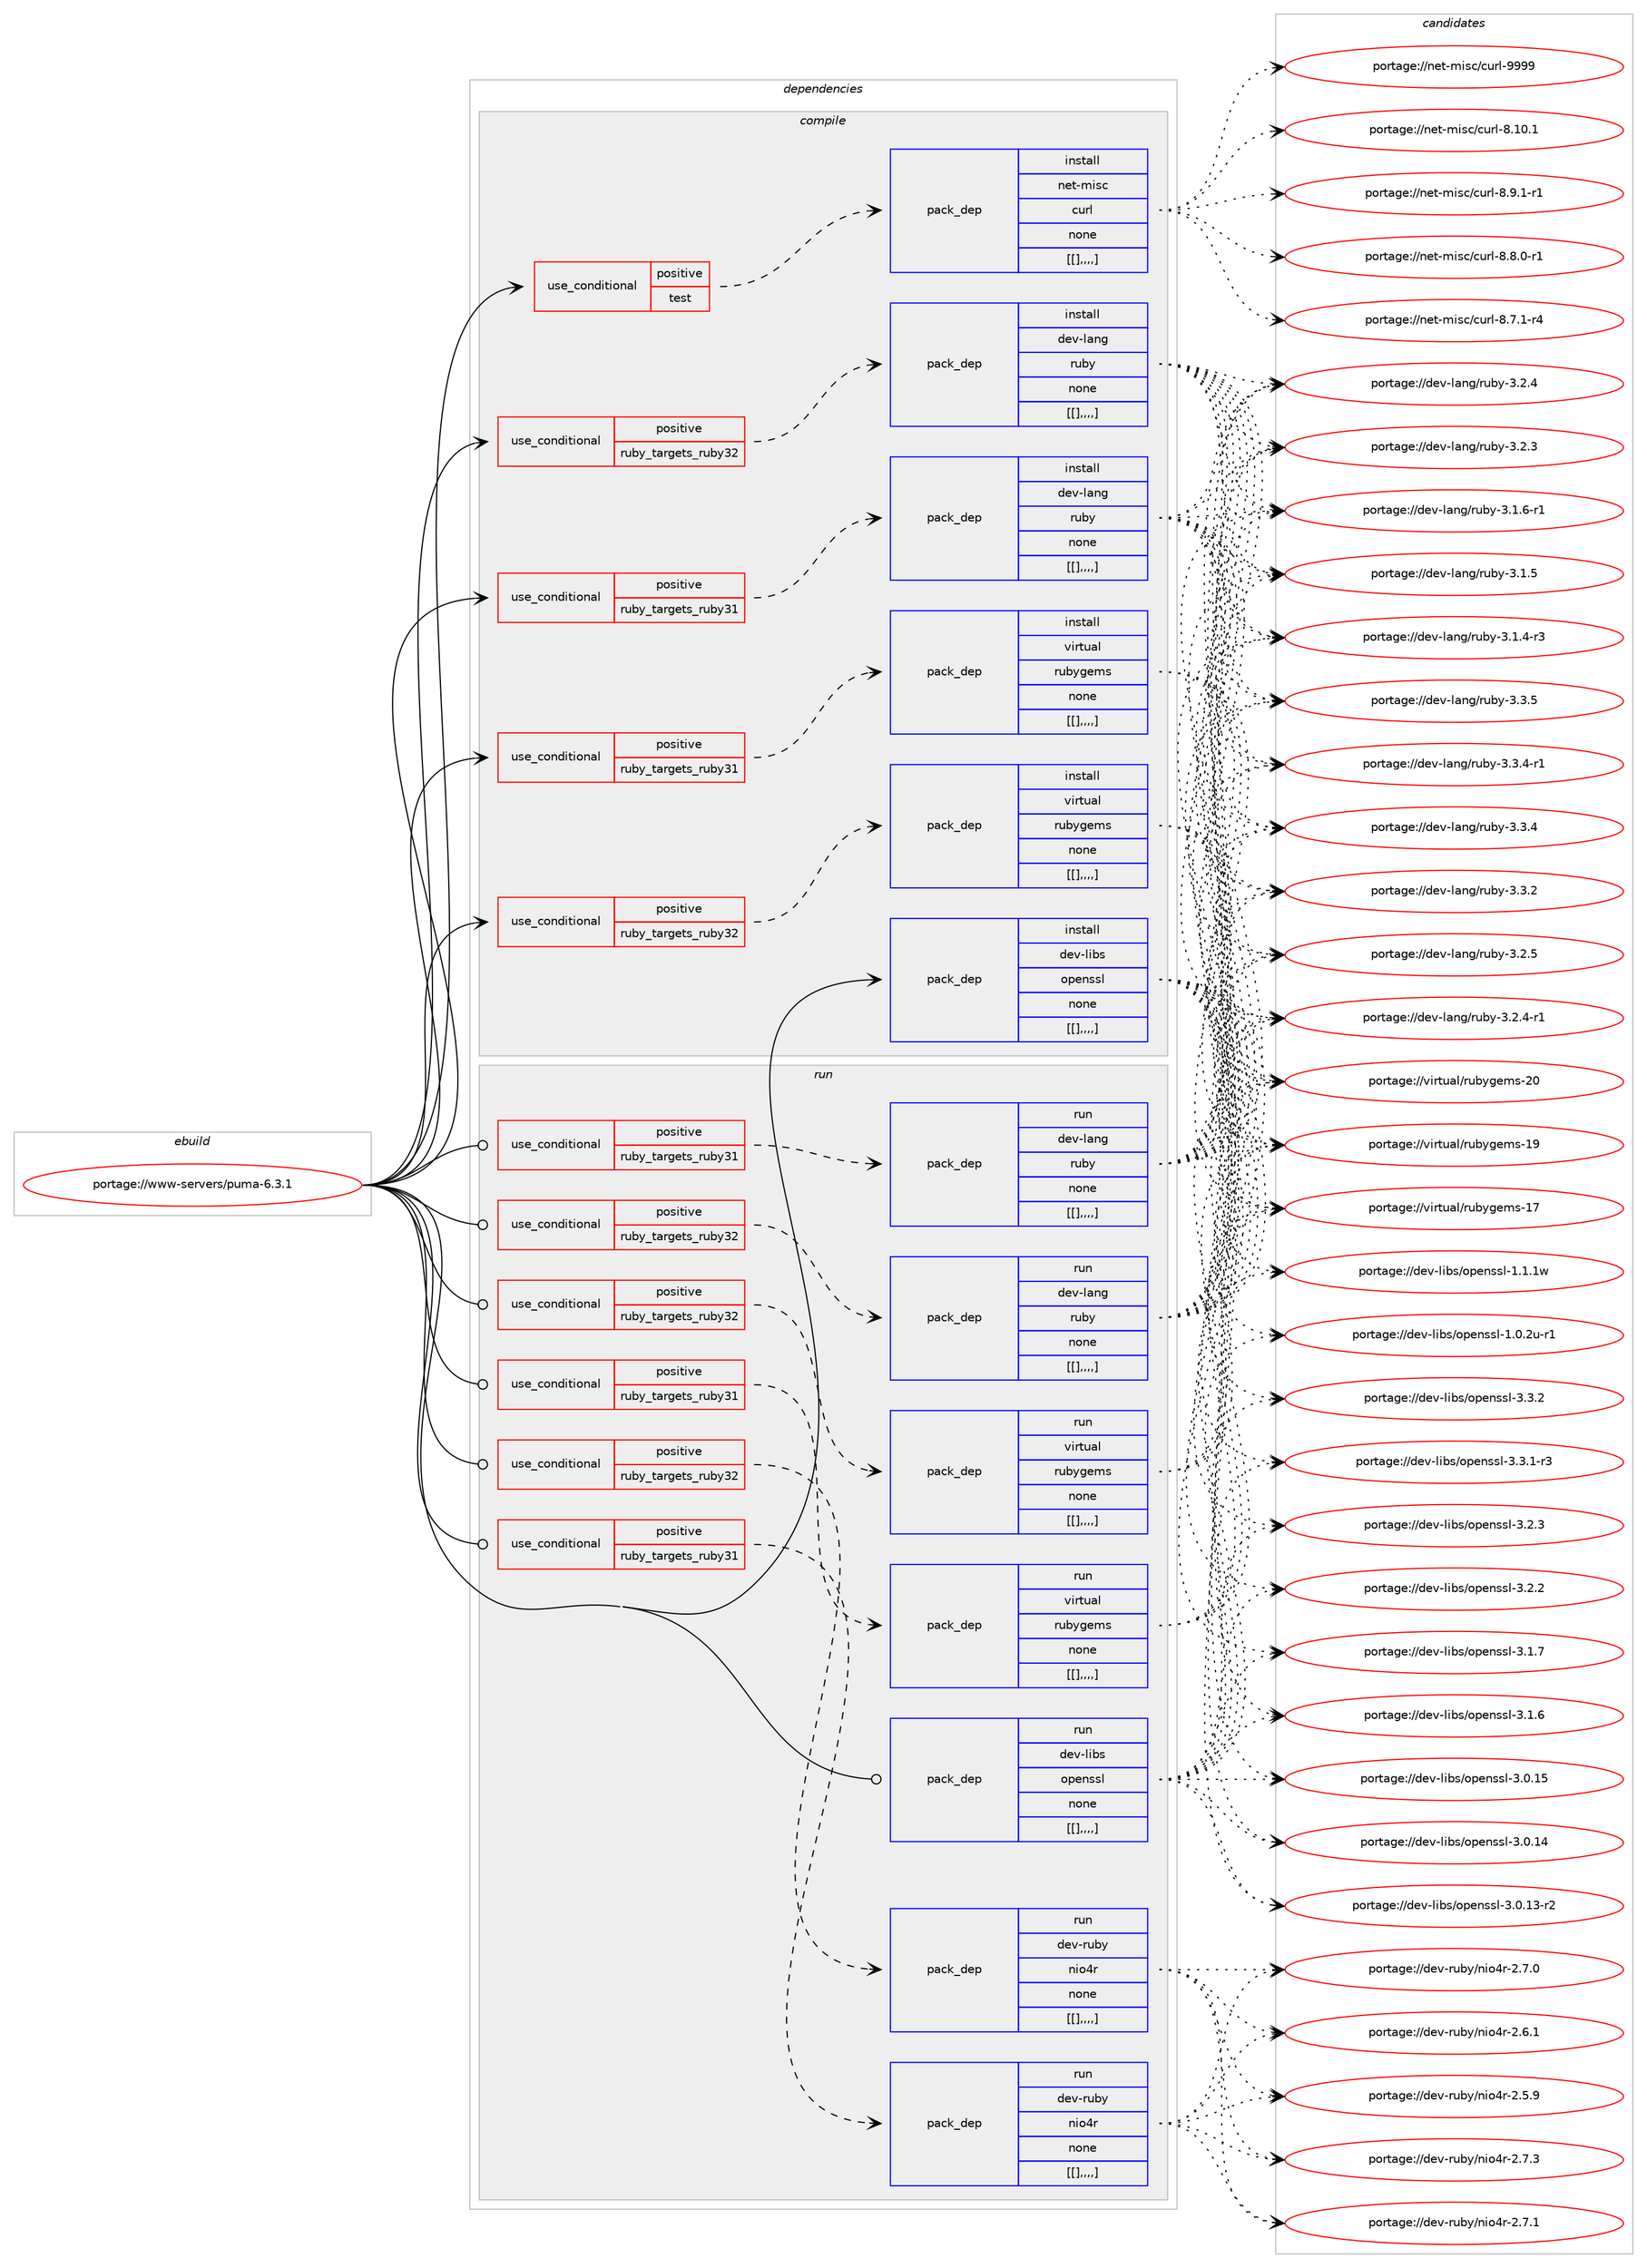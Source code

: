 digraph prolog {

# *************
# Graph options
# *************

newrank=true;
concentrate=true;
compound=true;
graph [rankdir=LR,fontname=Helvetica,fontsize=10,ranksep=1.5];#, ranksep=2.5, nodesep=0.2];
edge  [arrowhead=vee];
node  [fontname=Helvetica,fontsize=10];

# **********
# The ebuild
# **********

subgraph cluster_leftcol {
color=gray;
label=<<i>ebuild</i>>;
id [label="portage://www-servers/puma-6.3.1", color=red, width=4, href="../www-servers/puma-6.3.1.svg"];
}

# ****************
# The dependencies
# ****************

subgraph cluster_midcol {
color=gray;
label=<<i>dependencies</i>>;
subgraph cluster_compile {
fillcolor="#eeeeee";
style=filled;
label=<<i>compile</i>>;
subgraph cond127723 {
dependency477119 [label=<<TABLE BORDER="0" CELLBORDER="1" CELLSPACING="0" CELLPADDING="4"><TR><TD ROWSPAN="3" CELLPADDING="10">use_conditional</TD></TR><TR><TD>positive</TD></TR><TR><TD>ruby_targets_ruby31</TD></TR></TABLE>>, shape=none, color=red];
subgraph pack345783 {
dependency477190 [label=<<TABLE BORDER="0" CELLBORDER="1" CELLSPACING="0" CELLPADDING="4" WIDTH="220"><TR><TD ROWSPAN="6" CELLPADDING="30">pack_dep</TD></TR><TR><TD WIDTH="110">install</TD></TR><TR><TD>dev-lang</TD></TR><TR><TD>ruby</TD></TR><TR><TD>none</TD></TR><TR><TD>[[],,,,]</TD></TR></TABLE>>, shape=none, color=blue];
}
dependency477119:e -> dependency477190:w [weight=20,style="dashed",arrowhead="vee"];
}
id:e -> dependency477119:w [weight=20,style="solid",arrowhead="vee"];
subgraph cond127772 {
dependency477232 [label=<<TABLE BORDER="0" CELLBORDER="1" CELLSPACING="0" CELLPADDING="4"><TR><TD ROWSPAN="3" CELLPADDING="10">use_conditional</TD></TR><TR><TD>positive</TD></TR><TR><TD>ruby_targets_ruby31</TD></TR></TABLE>>, shape=none, color=red];
subgraph pack345841 {
dependency477255 [label=<<TABLE BORDER="0" CELLBORDER="1" CELLSPACING="0" CELLPADDING="4" WIDTH="220"><TR><TD ROWSPAN="6" CELLPADDING="30">pack_dep</TD></TR><TR><TD WIDTH="110">install</TD></TR><TR><TD>virtual</TD></TR><TR><TD>rubygems</TD></TR><TR><TD>none</TD></TR><TR><TD>[[],,,,]</TD></TR></TABLE>>, shape=none, color=blue];
}
dependency477232:e -> dependency477255:w [weight=20,style="dashed",arrowhead="vee"];
}
id:e -> dependency477232:w [weight=20,style="solid",arrowhead="vee"];
subgraph cond127812 {
dependency477452 [label=<<TABLE BORDER="0" CELLBORDER="1" CELLSPACING="0" CELLPADDING="4"><TR><TD ROWSPAN="3" CELLPADDING="10">use_conditional</TD></TR><TR><TD>positive</TD></TR><TR><TD>ruby_targets_ruby32</TD></TR></TABLE>>, shape=none, color=red];
subgraph pack345978 {
dependency477467 [label=<<TABLE BORDER="0" CELLBORDER="1" CELLSPACING="0" CELLPADDING="4" WIDTH="220"><TR><TD ROWSPAN="6" CELLPADDING="30">pack_dep</TD></TR><TR><TD WIDTH="110">install</TD></TR><TR><TD>dev-lang</TD></TR><TR><TD>ruby</TD></TR><TR><TD>none</TD></TR><TR><TD>[[],,,,]</TD></TR></TABLE>>, shape=none, color=blue];
}
dependency477452:e -> dependency477467:w [weight=20,style="dashed",arrowhead="vee"];
}
id:e -> dependency477452:w [weight=20,style="solid",arrowhead="vee"];
subgraph cond127878 {
dependency477530 [label=<<TABLE BORDER="0" CELLBORDER="1" CELLSPACING="0" CELLPADDING="4"><TR><TD ROWSPAN="3" CELLPADDING="10">use_conditional</TD></TR><TR><TD>positive</TD></TR><TR><TD>ruby_targets_ruby32</TD></TR></TABLE>>, shape=none, color=red];
subgraph pack346016 {
dependency477532 [label=<<TABLE BORDER="0" CELLBORDER="1" CELLSPACING="0" CELLPADDING="4" WIDTH="220"><TR><TD ROWSPAN="6" CELLPADDING="30">pack_dep</TD></TR><TR><TD WIDTH="110">install</TD></TR><TR><TD>virtual</TD></TR><TR><TD>rubygems</TD></TR><TR><TD>none</TD></TR><TR><TD>[[],,,,]</TD></TR></TABLE>>, shape=none, color=blue];
}
dependency477530:e -> dependency477532:w [weight=20,style="dashed",arrowhead="vee"];
}
id:e -> dependency477530:w [weight=20,style="solid",arrowhead="vee"];
subgraph cond127881 {
dependency477538 [label=<<TABLE BORDER="0" CELLBORDER="1" CELLSPACING="0" CELLPADDING="4"><TR><TD ROWSPAN="3" CELLPADDING="10">use_conditional</TD></TR><TR><TD>positive</TD></TR><TR><TD>test</TD></TR></TABLE>>, shape=none, color=red];
subgraph pack346021 {
dependency477614 [label=<<TABLE BORDER="0" CELLBORDER="1" CELLSPACING="0" CELLPADDING="4" WIDTH="220"><TR><TD ROWSPAN="6" CELLPADDING="30">pack_dep</TD></TR><TR><TD WIDTH="110">install</TD></TR><TR><TD>net-misc</TD></TR><TR><TD>curl</TD></TR><TR><TD>none</TD></TR><TR><TD>[[],,,,]</TD></TR></TABLE>>, shape=none, color=blue];
}
dependency477538:e -> dependency477614:w [weight=20,style="dashed",arrowhead="vee"];
}
id:e -> dependency477538:w [weight=20,style="solid",arrowhead="vee"];
subgraph pack346077 {
dependency477696 [label=<<TABLE BORDER="0" CELLBORDER="1" CELLSPACING="0" CELLPADDING="4" WIDTH="220"><TR><TD ROWSPAN="6" CELLPADDING="30">pack_dep</TD></TR><TR><TD WIDTH="110">install</TD></TR><TR><TD>dev-libs</TD></TR><TR><TD>openssl</TD></TR><TR><TD>none</TD></TR><TR><TD>[[],,,,]</TD></TR></TABLE>>, shape=none, color=blue];
}
id:e -> dependency477696:w [weight=20,style="solid",arrowhead="vee"];
}
subgraph cluster_compileandrun {
fillcolor="#eeeeee";
style=filled;
label=<<i>compile and run</i>>;
}
subgraph cluster_run {
fillcolor="#eeeeee";
style=filled;
label=<<i>run</i>>;
subgraph cond127945 {
dependency477791 [label=<<TABLE BORDER="0" CELLBORDER="1" CELLSPACING="0" CELLPADDING="4"><TR><TD ROWSPAN="3" CELLPADDING="10">use_conditional</TD></TR><TR><TD>positive</TD></TR><TR><TD>ruby_targets_ruby31</TD></TR></TABLE>>, shape=none, color=red];
subgraph pack346203 {
dependency477874 [label=<<TABLE BORDER="0" CELLBORDER="1" CELLSPACING="0" CELLPADDING="4" WIDTH="220"><TR><TD ROWSPAN="6" CELLPADDING="30">pack_dep</TD></TR><TR><TD WIDTH="110">run</TD></TR><TR><TD>dev-lang</TD></TR><TR><TD>ruby</TD></TR><TR><TD>none</TD></TR><TR><TD>[[],,,,]</TD></TR></TABLE>>, shape=none, color=blue];
}
dependency477791:e -> dependency477874:w [weight=20,style="dashed",arrowhead="vee"];
}
id:e -> dependency477791:w [weight=20,style="solid",arrowhead="odot"];
subgraph cond128001 {
dependency477916 [label=<<TABLE BORDER="0" CELLBORDER="1" CELLSPACING="0" CELLPADDING="4"><TR><TD ROWSPAN="3" CELLPADDING="10">use_conditional</TD></TR><TR><TD>positive</TD></TR><TR><TD>ruby_targets_ruby31</TD></TR></TABLE>>, shape=none, color=red];
subgraph pack346294 {
dependency477974 [label=<<TABLE BORDER="0" CELLBORDER="1" CELLSPACING="0" CELLPADDING="4" WIDTH="220"><TR><TD ROWSPAN="6" CELLPADDING="30">pack_dep</TD></TR><TR><TD WIDTH="110">run</TD></TR><TR><TD>dev-ruby</TD></TR><TR><TD>nio4r</TD></TR><TR><TD>none</TD></TR><TR><TD>[[],,,,]</TD></TR></TABLE>>, shape=none, color=blue];
}
dependency477916:e -> dependency477974:w [weight=20,style="dashed",arrowhead="vee"];
}
id:e -> dependency477916:w [weight=20,style="solid",arrowhead="odot"];
subgraph cond128039 {
dependency478026 [label=<<TABLE BORDER="0" CELLBORDER="1" CELLSPACING="0" CELLPADDING="4"><TR><TD ROWSPAN="3" CELLPADDING="10">use_conditional</TD></TR><TR><TD>positive</TD></TR><TR><TD>ruby_targets_ruby31</TD></TR></TABLE>>, shape=none, color=red];
subgraph pack346368 {
dependency478069 [label=<<TABLE BORDER="0" CELLBORDER="1" CELLSPACING="0" CELLPADDING="4" WIDTH="220"><TR><TD ROWSPAN="6" CELLPADDING="30">pack_dep</TD></TR><TR><TD WIDTH="110">run</TD></TR><TR><TD>virtual</TD></TR><TR><TD>rubygems</TD></TR><TR><TD>none</TD></TR><TR><TD>[[],,,,]</TD></TR></TABLE>>, shape=none, color=blue];
}
dependency478026:e -> dependency478069:w [weight=20,style="dashed",arrowhead="vee"];
}
id:e -> dependency478026:w [weight=20,style="solid",arrowhead="odot"];
subgraph cond128051 {
dependency478110 [label=<<TABLE BORDER="0" CELLBORDER="1" CELLSPACING="0" CELLPADDING="4"><TR><TD ROWSPAN="3" CELLPADDING="10">use_conditional</TD></TR><TR><TD>positive</TD></TR><TR><TD>ruby_targets_ruby32</TD></TR></TABLE>>, shape=none, color=red];
subgraph pack346479 {
dependency478266 [label=<<TABLE BORDER="0" CELLBORDER="1" CELLSPACING="0" CELLPADDING="4" WIDTH="220"><TR><TD ROWSPAN="6" CELLPADDING="30">pack_dep</TD></TR><TR><TD WIDTH="110">run</TD></TR><TR><TD>dev-lang</TD></TR><TR><TD>ruby</TD></TR><TR><TD>none</TD></TR><TR><TD>[[],,,,]</TD></TR></TABLE>>, shape=none, color=blue];
}
dependency478110:e -> dependency478266:w [weight=20,style="dashed",arrowhead="vee"];
}
id:e -> dependency478110:w [weight=20,style="solid",arrowhead="odot"];
subgraph cond128104 {
dependency478277 [label=<<TABLE BORDER="0" CELLBORDER="1" CELLSPACING="0" CELLPADDING="4"><TR><TD ROWSPAN="3" CELLPADDING="10">use_conditional</TD></TR><TR><TD>positive</TD></TR><TR><TD>ruby_targets_ruby32</TD></TR></TABLE>>, shape=none, color=red];
subgraph pack346545 {
dependency478294 [label=<<TABLE BORDER="0" CELLBORDER="1" CELLSPACING="0" CELLPADDING="4" WIDTH="220"><TR><TD ROWSPAN="6" CELLPADDING="30">pack_dep</TD></TR><TR><TD WIDTH="110">run</TD></TR><TR><TD>dev-ruby</TD></TR><TR><TD>nio4r</TD></TR><TR><TD>none</TD></TR><TR><TD>[[],,,,]</TD></TR></TABLE>>, shape=none, color=blue];
}
dependency478277:e -> dependency478294:w [weight=20,style="dashed",arrowhead="vee"];
}
id:e -> dependency478277:w [weight=20,style="solid",arrowhead="odot"];
subgraph cond128116 {
dependency478336 [label=<<TABLE BORDER="0" CELLBORDER="1" CELLSPACING="0" CELLPADDING="4"><TR><TD ROWSPAN="3" CELLPADDING="10">use_conditional</TD></TR><TR><TD>positive</TD></TR><TR><TD>ruby_targets_ruby32</TD></TR></TABLE>>, shape=none, color=red];
subgraph pack346622 {
dependency478418 [label=<<TABLE BORDER="0" CELLBORDER="1" CELLSPACING="0" CELLPADDING="4" WIDTH="220"><TR><TD ROWSPAN="6" CELLPADDING="30">pack_dep</TD></TR><TR><TD WIDTH="110">run</TD></TR><TR><TD>virtual</TD></TR><TR><TD>rubygems</TD></TR><TR><TD>none</TD></TR><TR><TD>[[],,,,]</TD></TR></TABLE>>, shape=none, color=blue];
}
dependency478336:e -> dependency478418:w [weight=20,style="dashed",arrowhead="vee"];
}
id:e -> dependency478336:w [weight=20,style="solid",arrowhead="odot"];
subgraph pack346655 {
dependency478442 [label=<<TABLE BORDER="0" CELLBORDER="1" CELLSPACING="0" CELLPADDING="4" WIDTH="220"><TR><TD ROWSPAN="6" CELLPADDING="30">pack_dep</TD></TR><TR><TD WIDTH="110">run</TD></TR><TR><TD>dev-libs</TD></TR><TR><TD>openssl</TD></TR><TR><TD>none</TD></TR><TR><TD>[[],,,,]</TD></TR></TABLE>>, shape=none, color=blue];
}
id:e -> dependency478442:w [weight=20,style="solid",arrowhead="odot"];
}
}

# **************
# The candidates
# **************

subgraph cluster_choices {
rank=same;
color=gray;
label=<<i>candidates</i>>;

subgraph choice345106 {
color=black;
nodesep=1;
choice10010111845108971101034711411798121455146514653 [label="portage://dev-lang/ruby-3.3.5", color=red, width=4,href="../dev-lang/ruby-3.3.5.svg"];
choice100101118451089711010347114117981214551465146524511449 [label="portage://dev-lang/ruby-3.3.4-r1", color=red, width=4,href="../dev-lang/ruby-3.3.4-r1.svg"];
choice10010111845108971101034711411798121455146514652 [label="portage://dev-lang/ruby-3.3.4", color=red, width=4,href="../dev-lang/ruby-3.3.4.svg"];
choice10010111845108971101034711411798121455146514650 [label="portage://dev-lang/ruby-3.3.2", color=red, width=4,href="../dev-lang/ruby-3.3.2.svg"];
choice10010111845108971101034711411798121455146504653 [label="portage://dev-lang/ruby-3.2.5", color=red, width=4,href="../dev-lang/ruby-3.2.5.svg"];
choice100101118451089711010347114117981214551465046524511449 [label="portage://dev-lang/ruby-3.2.4-r1", color=red, width=4,href="../dev-lang/ruby-3.2.4-r1.svg"];
choice10010111845108971101034711411798121455146504652 [label="portage://dev-lang/ruby-3.2.4", color=red, width=4,href="../dev-lang/ruby-3.2.4.svg"];
choice10010111845108971101034711411798121455146504651 [label="portage://dev-lang/ruby-3.2.3", color=red, width=4,href="../dev-lang/ruby-3.2.3.svg"];
choice100101118451089711010347114117981214551464946544511449 [label="portage://dev-lang/ruby-3.1.6-r1", color=red, width=4,href="../dev-lang/ruby-3.1.6-r1.svg"];
choice10010111845108971101034711411798121455146494653 [label="portage://dev-lang/ruby-3.1.5", color=red, width=4,href="../dev-lang/ruby-3.1.5.svg"];
choice100101118451089711010347114117981214551464946524511451 [label="portage://dev-lang/ruby-3.1.4-r3", color=red, width=4,href="../dev-lang/ruby-3.1.4-r3.svg"];
dependency477190:e -> choice10010111845108971101034711411798121455146514653:w [style=dotted,weight="100"];
dependency477190:e -> choice100101118451089711010347114117981214551465146524511449:w [style=dotted,weight="100"];
dependency477190:e -> choice10010111845108971101034711411798121455146514652:w [style=dotted,weight="100"];
dependency477190:e -> choice10010111845108971101034711411798121455146514650:w [style=dotted,weight="100"];
dependency477190:e -> choice10010111845108971101034711411798121455146504653:w [style=dotted,weight="100"];
dependency477190:e -> choice100101118451089711010347114117981214551465046524511449:w [style=dotted,weight="100"];
dependency477190:e -> choice10010111845108971101034711411798121455146504652:w [style=dotted,weight="100"];
dependency477190:e -> choice10010111845108971101034711411798121455146504651:w [style=dotted,weight="100"];
dependency477190:e -> choice100101118451089711010347114117981214551464946544511449:w [style=dotted,weight="100"];
dependency477190:e -> choice10010111845108971101034711411798121455146494653:w [style=dotted,weight="100"];
dependency477190:e -> choice100101118451089711010347114117981214551464946524511451:w [style=dotted,weight="100"];
}
subgraph choice345126 {
color=black;
nodesep=1;
choice118105114116117971084711411798121103101109115455048 [label="portage://virtual/rubygems-20", color=red, width=4,href="../virtual/rubygems-20.svg"];
choice118105114116117971084711411798121103101109115454957 [label="portage://virtual/rubygems-19", color=red, width=4,href="../virtual/rubygems-19.svg"];
choice118105114116117971084711411798121103101109115454955 [label="portage://virtual/rubygems-17", color=red, width=4,href="../virtual/rubygems-17.svg"];
dependency477255:e -> choice118105114116117971084711411798121103101109115455048:w [style=dotted,weight="100"];
dependency477255:e -> choice118105114116117971084711411798121103101109115454957:w [style=dotted,weight="100"];
dependency477255:e -> choice118105114116117971084711411798121103101109115454955:w [style=dotted,weight="100"];
}
subgraph choice345129 {
color=black;
nodesep=1;
choice10010111845108971101034711411798121455146514653 [label="portage://dev-lang/ruby-3.3.5", color=red, width=4,href="../dev-lang/ruby-3.3.5.svg"];
choice100101118451089711010347114117981214551465146524511449 [label="portage://dev-lang/ruby-3.3.4-r1", color=red, width=4,href="../dev-lang/ruby-3.3.4-r1.svg"];
choice10010111845108971101034711411798121455146514652 [label="portage://dev-lang/ruby-3.3.4", color=red, width=4,href="../dev-lang/ruby-3.3.4.svg"];
choice10010111845108971101034711411798121455146514650 [label="portage://dev-lang/ruby-3.3.2", color=red, width=4,href="../dev-lang/ruby-3.3.2.svg"];
choice10010111845108971101034711411798121455146504653 [label="portage://dev-lang/ruby-3.2.5", color=red, width=4,href="../dev-lang/ruby-3.2.5.svg"];
choice100101118451089711010347114117981214551465046524511449 [label="portage://dev-lang/ruby-3.2.4-r1", color=red, width=4,href="../dev-lang/ruby-3.2.4-r1.svg"];
choice10010111845108971101034711411798121455146504652 [label="portage://dev-lang/ruby-3.2.4", color=red, width=4,href="../dev-lang/ruby-3.2.4.svg"];
choice10010111845108971101034711411798121455146504651 [label="portage://dev-lang/ruby-3.2.3", color=red, width=4,href="../dev-lang/ruby-3.2.3.svg"];
choice100101118451089711010347114117981214551464946544511449 [label="portage://dev-lang/ruby-3.1.6-r1", color=red, width=4,href="../dev-lang/ruby-3.1.6-r1.svg"];
choice10010111845108971101034711411798121455146494653 [label="portage://dev-lang/ruby-3.1.5", color=red, width=4,href="../dev-lang/ruby-3.1.5.svg"];
choice100101118451089711010347114117981214551464946524511451 [label="portage://dev-lang/ruby-3.1.4-r3", color=red, width=4,href="../dev-lang/ruby-3.1.4-r3.svg"];
dependency477467:e -> choice10010111845108971101034711411798121455146514653:w [style=dotted,weight="100"];
dependency477467:e -> choice100101118451089711010347114117981214551465146524511449:w [style=dotted,weight="100"];
dependency477467:e -> choice10010111845108971101034711411798121455146514652:w [style=dotted,weight="100"];
dependency477467:e -> choice10010111845108971101034711411798121455146514650:w [style=dotted,weight="100"];
dependency477467:e -> choice10010111845108971101034711411798121455146504653:w [style=dotted,weight="100"];
dependency477467:e -> choice100101118451089711010347114117981214551465046524511449:w [style=dotted,weight="100"];
dependency477467:e -> choice10010111845108971101034711411798121455146504652:w [style=dotted,weight="100"];
dependency477467:e -> choice10010111845108971101034711411798121455146504651:w [style=dotted,weight="100"];
dependency477467:e -> choice100101118451089711010347114117981214551464946544511449:w [style=dotted,weight="100"];
dependency477467:e -> choice10010111845108971101034711411798121455146494653:w [style=dotted,weight="100"];
dependency477467:e -> choice100101118451089711010347114117981214551464946524511451:w [style=dotted,weight="100"];
}
subgraph choice345141 {
color=black;
nodesep=1;
choice118105114116117971084711411798121103101109115455048 [label="portage://virtual/rubygems-20", color=red, width=4,href="../virtual/rubygems-20.svg"];
choice118105114116117971084711411798121103101109115454957 [label="portage://virtual/rubygems-19", color=red, width=4,href="../virtual/rubygems-19.svg"];
choice118105114116117971084711411798121103101109115454955 [label="portage://virtual/rubygems-17", color=red, width=4,href="../virtual/rubygems-17.svg"];
dependency477532:e -> choice118105114116117971084711411798121103101109115455048:w [style=dotted,weight="100"];
dependency477532:e -> choice118105114116117971084711411798121103101109115454957:w [style=dotted,weight="100"];
dependency477532:e -> choice118105114116117971084711411798121103101109115454955:w [style=dotted,weight="100"];
}
subgraph choice345185 {
color=black;
nodesep=1;
choice110101116451091051159947991171141084557575757 [label="portage://net-misc/curl-9999", color=red, width=4,href="../net-misc/curl-9999.svg"];
choice1101011164510910511599479911711410845564649484649 [label="portage://net-misc/curl-8.10.1", color=red, width=4,href="../net-misc/curl-8.10.1.svg"];
choice110101116451091051159947991171141084556465746494511449 [label="portage://net-misc/curl-8.9.1-r1", color=red, width=4,href="../net-misc/curl-8.9.1-r1.svg"];
choice110101116451091051159947991171141084556465646484511449 [label="portage://net-misc/curl-8.8.0-r1", color=red, width=4,href="../net-misc/curl-8.8.0-r1.svg"];
choice110101116451091051159947991171141084556465546494511452 [label="portage://net-misc/curl-8.7.1-r4", color=red, width=4,href="../net-misc/curl-8.7.1-r4.svg"];
dependency477614:e -> choice110101116451091051159947991171141084557575757:w [style=dotted,weight="100"];
dependency477614:e -> choice1101011164510910511599479911711410845564649484649:w [style=dotted,weight="100"];
dependency477614:e -> choice110101116451091051159947991171141084556465746494511449:w [style=dotted,weight="100"];
dependency477614:e -> choice110101116451091051159947991171141084556465646484511449:w [style=dotted,weight="100"];
dependency477614:e -> choice110101116451091051159947991171141084556465546494511452:w [style=dotted,weight="100"];
}
subgraph choice345220 {
color=black;
nodesep=1;
choice100101118451081059811547111112101110115115108455146514650 [label="portage://dev-libs/openssl-3.3.2", color=red, width=4,href="../dev-libs/openssl-3.3.2.svg"];
choice1001011184510810598115471111121011101151151084551465146494511451 [label="portage://dev-libs/openssl-3.3.1-r3", color=red, width=4,href="../dev-libs/openssl-3.3.1-r3.svg"];
choice100101118451081059811547111112101110115115108455146504651 [label="portage://dev-libs/openssl-3.2.3", color=red, width=4,href="../dev-libs/openssl-3.2.3.svg"];
choice100101118451081059811547111112101110115115108455146504650 [label="portage://dev-libs/openssl-3.2.2", color=red, width=4,href="../dev-libs/openssl-3.2.2.svg"];
choice100101118451081059811547111112101110115115108455146494655 [label="portage://dev-libs/openssl-3.1.7", color=red, width=4,href="../dev-libs/openssl-3.1.7.svg"];
choice100101118451081059811547111112101110115115108455146494654 [label="portage://dev-libs/openssl-3.1.6", color=red, width=4,href="../dev-libs/openssl-3.1.6.svg"];
choice10010111845108105981154711111210111011511510845514648464953 [label="portage://dev-libs/openssl-3.0.15", color=red, width=4,href="../dev-libs/openssl-3.0.15.svg"];
choice10010111845108105981154711111210111011511510845514648464952 [label="portage://dev-libs/openssl-3.0.14", color=red, width=4,href="../dev-libs/openssl-3.0.14.svg"];
choice100101118451081059811547111112101110115115108455146484649514511450 [label="portage://dev-libs/openssl-3.0.13-r2", color=red, width=4,href="../dev-libs/openssl-3.0.13-r2.svg"];
choice100101118451081059811547111112101110115115108454946494649119 [label="portage://dev-libs/openssl-1.1.1w", color=red, width=4,href="../dev-libs/openssl-1.1.1w.svg"];
choice1001011184510810598115471111121011101151151084549464846501174511449 [label="portage://dev-libs/openssl-1.0.2u-r1", color=red, width=4,href="../dev-libs/openssl-1.0.2u-r1.svg"];
dependency477696:e -> choice100101118451081059811547111112101110115115108455146514650:w [style=dotted,weight="100"];
dependency477696:e -> choice1001011184510810598115471111121011101151151084551465146494511451:w [style=dotted,weight="100"];
dependency477696:e -> choice100101118451081059811547111112101110115115108455146504651:w [style=dotted,weight="100"];
dependency477696:e -> choice100101118451081059811547111112101110115115108455146504650:w [style=dotted,weight="100"];
dependency477696:e -> choice100101118451081059811547111112101110115115108455146494655:w [style=dotted,weight="100"];
dependency477696:e -> choice100101118451081059811547111112101110115115108455146494654:w [style=dotted,weight="100"];
dependency477696:e -> choice10010111845108105981154711111210111011511510845514648464953:w [style=dotted,weight="100"];
dependency477696:e -> choice10010111845108105981154711111210111011511510845514648464952:w [style=dotted,weight="100"];
dependency477696:e -> choice100101118451081059811547111112101110115115108455146484649514511450:w [style=dotted,weight="100"];
dependency477696:e -> choice100101118451081059811547111112101110115115108454946494649119:w [style=dotted,weight="100"];
dependency477696:e -> choice1001011184510810598115471111121011101151151084549464846501174511449:w [style=dotted,weight="100"];
}
subgraph choice345231 {
color=black;
nodesep=1;
choice10010111845108971101034711411798121455146514653 [label="portage://dev-lang/ruby-3.3.5", color=red, width=4,href="../dev-lang/ruby-3.3.5.svg"];
choice100101118451089711010347114117981214551465146524511449 [label="portage://dev-lang/ruby-3.3.4-r1", color=red, width=4,href="../dev-lang/ruby-3.3.4-r1.svg"];
choice10010111845108971101034711411798121455146514652 [label="portage://dev-lang/ruby-3.3.4", color=red, width=4,href="../dev-lang/ruby-3.3.4.svg"];
choice10010111845108971101034711411798121455146514650 [label="portage://dev-lang/ruby-3.3.2", color=red, width=4,href="../dev-lang/ruby-3.3.2.svg"];
choice10010111845108971101034711411798121455146504653 [label="portage://dev-lang/ruby-3.2.5", color=red, width=4,href="../dev-lang/ruby-3.2.5.svg"];
choice100101118451089711010347114117981214551465046524511449 [label="portage://dev-lang/ruby-3.2.4-r1", color=red, width=4,href="../dev-lang/ruby-3.2.4-r1.svg"];
choice10010111845108971101034711411798121455146504652 [label="portage://dev-lang/ruby-3.2.4", color=red, width=4,href="../dev-lang/ruby-3.2.4.svg"];
choice10010111845108971101034711411798121455146504651 [label="portage://dev-lang/ruby-3.2.3", color=red, width=4,href="../dev-lang/ruby-3.2.3.svg"];
choice100101118451089711010347114117981214551464946544511449 [label="portage://dev-lang/ruby-3.1.6-r1", color=red, width=4,href="../dev-lang/ruby-3.1.6-r1.svg"];
choice10010111845108971101034711411798121455146494653 [label="portage://dev-lang/ruby-3.1.5", color=red, width=4,href="../dev-lang/ruby-3.1.5.svg"];
choice100101118451089711010347114117981214551464946524511451 [label="portage://dev-lang/ruby-3.1.4-r3", color=red, width=4,href="../dev-lang/ruby-3.1.4-r3.svg"];
dependency477874:e -> choice10010111845108971101034711411798121455146514653:w [style=dotted,weight="100"];
dependency477874:e -> choice100101118451089711010347114117981214551465146524511449:w [style=dotted,weight="100"];
dependency477874:e -> choice10010111845108971101034711411798121455146514652:w [style=dotted,weight="100"];
dependency477874:e -> choice10010111845108971101034711411798121455146514650:w [style=dotted,weight="100"];
dependency477874:e -> choice10010111845108971101034711411798121455146504653:w [style=dotted,weight="100"];
dependency477874:e -> choice100101118451089711010347114117981214551465046524511449:w [style=dotted,weight="100"];
dependency477874:e -> choice10010111845108971101034711411798121455146504652:w [style=dotted,weight="100"];
dependency477874:e -> choice10010111845108971101034711411798121455146504651:w [style=dotted,weight="100"];
dependency477874:e -> choice100101118451089711010347114117981214551464946544511449:w [style=dotted,weight="100"];
dependency477874:e -> choice10010111845108971101034711411798121455146494653:w [style=dotted,weight="100"];
dependency477874:e -> choice100101118451089711010347114117981214551464946524511451:w [style=dotted,weight="100"];
}
subgraph choice345266 {
color=black;
nodesep=1;
choice10010111845114117981214711010511152114455046554651 [label="portage://dev-ruby/nio4r-2.7.3", color=red, width=4,href="../dev-ruby/nio4r-2.7.3.svg"];
choice10010111845114117981214711010511152114455046554649 [label="portage://dev-ruby/nio4r-2.7.1", color=red, width=4,href="../dev-ruby/nio4r-2.7.1.svg"];
choice10010111845114117981214711010511152114455046554648 [label="portage://dev-ruby/nio4r-2.7.0", color=red, width=4,href="../dev-ruby/nio4r-2.7.0.svg"];
choice10010111845114117981214711010511152114455046544649 [label="portage://dev-ruby/nio4r-2.6.1", color=red, width=4,href="../dev-ruby/nio4r-2.6.1.svg"];
choice10010111845114117981214711010511152114455046534657 [label="portage://dev-ruby/nio4r-2.5.9", color=red, width=4,href="../dev-ruby/nio4r-2.5.9.svg"];
dependency477974:e -> choice10010111845114117981214711010511152114455046554651:w [style=dotted,weight="100"];
dependency477974:e -> choice10010111845114117981214711010511152114455046554649:w [style=dotted,weight="100"];
dependency477974:e -> choice10010111845114117981214711010511152114455046554648:w [style=dotted,weight="100"];
dependency477974:e -> choice10010111845114117981214711010511152114455046544649:w [style=dotted,weight="100"];
dependency477974:e -> choice10010111845114117981214711010511152114455046534657:w [style=dotted,weight="100"];
}
subgraph choice345285 {
color=black;
nodesep=1;
choice118105114116117971084711411798121103101109115455048 [label="portage://virtual/rubygems-20", color=red, width=4,href="../virtual/rubygems-20.svg"];
choice118105114116117971084711411798121103101109115454957 [label="portage://virtual/rubygems-19", color=red, width=4,href="../virtual/rubygems-19.svg"];
choice118105114116117971084711411798121103101109115454955 [label="portage://virtual/rubygems-17", color=red, width=4,href="../virtual/rubygems-17.svg"];
dependency478069:e -> choice118105114116117971084711411798121103101109115455048:w [style=dotted,weight="100"];
dependency478069:e -> choice118105114116117971084711411798121103101109115454957:w [style=dotted,weight="100"];
dependency478069:e -> choice118105114116117971084711411798121103101109115454955:w [style=dotted,weight="100"];
}
subgraph choice345345 {
color=black;
nodesep=1;
choice10010111845108971101034711411798121455146514653 [label="portage://dev-lang/ruby-3.3.5", color=red, width=4,href="../dev-lang/ruby-3.3.5.svg"];
choice100101118451089711010347114117981214551465146524511449 [label="portage://dev-lang/ruby-3.3.4-r1", color=red, width=4,href="../dev-lang/ruby-3.3.4-r1.svg"];
choice10010111845108971101034711411798121455146514652 [label="portage://dev-lang/ruby-3.3.4", color=red, width=4,href="../dev-lang/ruby-3.3.4.svg"];
choice10010111845108971101034711411798121455146514650 [label="portage://dev-lang/ruby-3.3.2", color=red, width=4,href="../dev-lang/ruby-3.3.2.svg"];
choice10010111845108971101034711411798121455146504653 [label="portage://dev-lang/ruby-3.2.5", color=red, width=4,href="../dev-lang/ruby-3.2.5.svg"];
choice100101118451089711010347114117981214551465046524511449 [label="portage://dev-lang/ruby-3.2.4-r1", color=red, width=4,href="../dev-lang/ruby-3.2.4-r1.svg"];
choice10010111845108971101034711411798121455146504652 [label="portage://dev-lang/ruby-3.2.4", color=red, width=4,href="../dev-lang/ruby-3.2.4.svg"];
choice10010111845108971101034711411798121455146504651 [label="portage://dev-lang/ruby-3.2.3", color=red, width=4,href="../dev-lang/ruby-3.2.3.svg"];
choice100101118451089711010347114117981214551464946544511449 [label="portage://dev-lang/ruby-3.1.6-r1", color=red, width=4,href="../dev-lang/ruby-3.1.6-r1.svg"];
choice10010111845108971101034711411798121455146494653 [label="portage://dev-lang/ruby-3.1.5", color=red, width=4,href="../dev-lang/ruby-3.1.5.svg"];
choice100101118451089711010347114117981214551464946524511451 [label="portage://dev-lang/ruby-3.1.4-r3", color=red, width=4,href="../dev-lang/ruby-3.1.4-r3.svg"];
dependency478266:e -> choice10010111845108971101034711411798121455146514653:w [style=dotted,weight="100"];
dependency478266:e -> choice100101118451089711010347114117981214551465146524511449:w [style=dotted,weight="100"];
dependency478266:e -> choice10010111845108971101034711411798121455146514652:w [style=dotted,weight="100"];
dependency478266:e -> choice10010111845108971101034711411798121455146514650:w [style=dotted,weight="100"];
dependency478266:e -> choice10010111845108971101034711411798121455146504653:w [style=dotted,weight="100"];
dependency478266:e -> choice100101118451089711010347114117981214551465046524511449:w [style=dotted,weight="100"];
dependency478266:e -> choice10010111845108971101034711411798121455146504652:w [style=dotted,weight="100"];
dependency478266:e -> choice10010111845108971101034711411798121455146504651:w [style=dotted,weight="100"];
dependency478266:e -> choice100101118451089711010347114117981214551464946544511449:w [style=dotted,weight="100"];
dependency478266:e -> choice10010111845108971101034711411798121455146494653:w [style=dotted,weight="100"];
dependency478266:e -> choice100101118451089711010347114117981214551464946524511451:w [style=dotted,weight="100"];
}
subgraph choice345358 {
color=black;
nodesep=1;
choice10010111845114117981214711010511152114455046554651 [label="portage://dev-ruby/nio4r-2.7.3", color=red, width=4,href="../dev-ruby/nio4r-2.7.3.svg"];
choice10010111845114117981214711010511152114455046554649 [label="portage://dev-ruby/nio4r-2.7.1", color=red, width=4,href="../dev-ruby/nio4r-2.7.1.svg"];
choice10010111845114117981214711010511152114455046554648 [label="portage://dev-ruby/nio4r-2.7.0", color=red, width=4,href="../dev-ruby/nio4r-2.7.0.svg"];
choice10010111845114117981214711010511152114455046544649 [label="portage://dev-ruby/nio4r-2.6.1", color=red, width=4,href="../dev-ruby/nio4r-2.6.1.svg"];
choice10010111845114117981214711010511152114455046534657 [label="portage://dev-ruby/nio4r-2.5.9", color=red, width=4,href="../dev-ruby/nio4r-2.5.9.svg"];
dependency478294:e -> choice10010111845114117981214711010511152114455046554651:w [style=dotted,weight="100"];
dependency478294:e -> choice10010111845114117981214711010511152114455046554649:w [style=dotted,weight="100"];
dependency478294:e -> choice10010111845114117981214711010511152114455046554648:w [style=dotted,weight="100"];
dependency478294:e -> choice10010111845114117981214711010511152114455046544649:w [style=dotted,weight="100"];
dependency478294:e -> choice10010111845114117981214711010511152114455046534657:w [style=dotted,weight="100"];
}
subgraph choice345379 {
color=black;
nodesep=1;
choice118105114116117971084711411798121103101109115455048 [label="portage://virtual/rubygems-20", color=red, width=4,href="../virtual/rubygems-20.svg"];
choice118105114116117971084711411798121103101109115454957 [label="portage://virtual/rubygems-19", color=red, width=4,href="../virtual/rubygems-19.svg"];
choice118105114116117971084711411798121103101109115454955 [label="portage://virtual/rubygems-17", color=red, width=4,href="../virtual/rubygems-17.svg"];
dependency478418:e -> choice118105114116117971084711411798121103101109115455048:w [style=dotted,weight="100"];
dependency478418:e -> choice118105114116117971084711411798121103101109115454957:w [style=dotted,weight="100"];
dependency478418:e -> choice118105114116117971084711411798121103101109115454955:w [style=dotted,weight="100"];
}
subgraph choice345384 {
color=black;
nodesep=1;
choice100101118451081059811547111112101110115115108455146514650 [label="portage://dev-libs/openssl-3.3.2", color=red, width=4,href="../dev-libs/openssl-3.3.2.svg"];
choice1001011184510810598115471111121011101151151084551465146494511451 [label="portage://dev-libs/openssl-3.3.1-r3", color=red, width=4,href="../dev-libs/openssl-3.3.1-r3.svg"];
choice100101118451081059811547111112101110115115108455146504651 [label="portage://dev-libs/openssl-3.2.3", color=red, width=4,href="../dev-libs/openssl-3.2.3.svg"];
choice100101118451081059811547111112101110115115108455146504650 [label="portage://dev-libs/openssl-3.2.2", color=red, width=4,href="../dev-libs/openssl-3.2.2.svg"];
choice100101118451081059811547111112101110115115108455146494655 [label="portage://dev-libs/openssl-3.1.7", color=red, width=4,href="../dev-libs/openssl-3.1.7.svg"];
choice100101118451081059811547111112101110115115108455146494654 [label="portage://dev-libs/openssl-3.1.6", color=red, width=4,href="../dev-libs/openssl-3.1.6.svg"];
choice10010111845108105981154711111210111011511510845514648464953 [label="portage://dev-libs/openssl-3.0.15", color=red, width=4,href="../dev-libs/openssl-3.0.15.svg"];
choice10010111845108105981154711111210111011511510845514648464952 [label="portage://dev-libs/openssl-3.0.14", color=red, width=4,href="../dev-libs/openssl-3.0.14.svg"];
choice100101118451081059811547111112101110115115108455146484649514511450 [label="portage://dev-libs/openssl-3.0.13-r2", color=red, width=4,href="../dev-libs/openssl-3.0.13-r2.svg"];
choice100101118451081059811547111112101110115115108454946494649119 [label="portage://dev-libs/openssl-1.1.1w", color=red, width=4,href="../dev-libs/openssl-1.1.1w.svg"];
choice1001011184510810598115471111121011101151151084549464846501174511449 [label="portage://dev-libs/openssl-1.0.2u-r1", color=red, width=4,href="../dev-libs/openssl-1.0.2u-r1.svg"];
dependency478442:e -> choice100101118451081059811547111112101110115115108455146514650:w [style=dotted,weight="100"];
dependency478442:e -> choice1001011184510810598115471111121011101151151084551465146494511451:w [style=dotted,weight="100"];
dependency478442:e -> choice100101118451081059811547111112101110115115108455146504651:w [style=dotted,weight="100"];
dependency478442:e -> choice100101118451081059811547111112101110115115108455146504650:w [style=dotted,weight="100"];
dependency478442:e -> choice100101118451081059811547111112101110115115108455146494655:w [style=dotted,weight="100"];
dependency478442:e -> choice100101118451081059811547111112101110115115108455146494654:w [style=dotted,weight="100"];
dependency478442:e -> choice10010111845108105981154711111210111011511510845514648464953:w [style=dotted,weight="100"];
dependency478442:e -> choice10010111845108105981154711111210111011511510845514648464952:w [style=dotted,weight="100"];
dependency478442:e -> choice100101118451081059811547111112101110115115108455146484649514511450:w [style=dotted,weight="100"];
dependency478442:e -> choice100101118451081059811547111112101110115115108454946494649119:w [style=dotted,weight="100"];
dependency478442:e -> choice1001011184510810598115471111121011101151151084549464846501174511449:w [style=dotted,weight="100"];
}
}

}
